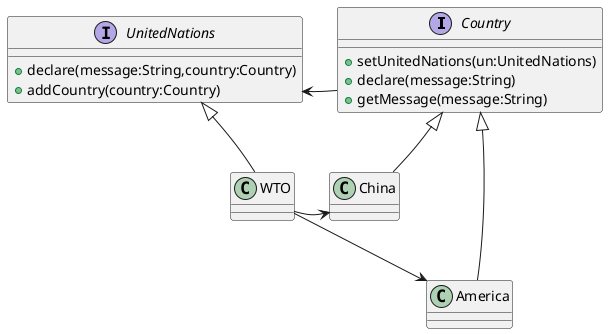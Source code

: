 @startuml
'https://plantuml.com/class-diagram
interface Country{
+setUnitedNations(un:UnitedNations)
+declare(message:String)
+getMessage(message:String)
}

interface UnitedNations{
+declare(message:String,country:Country)
+addCountry(country:Country)
}

Country-->UnitedNations
Country-left[hidden]->UnitedNations

class China
class America

China--|>Country
America--|>Country
China-up[hidden]->Country
America-up[hidden]->Country


class WTO
WTO--|>UnitedNations
WTO-up[hidden]->UnitedNations

WTO-->China
WTO-->America
WTO-right[hidden]->China









@enduml